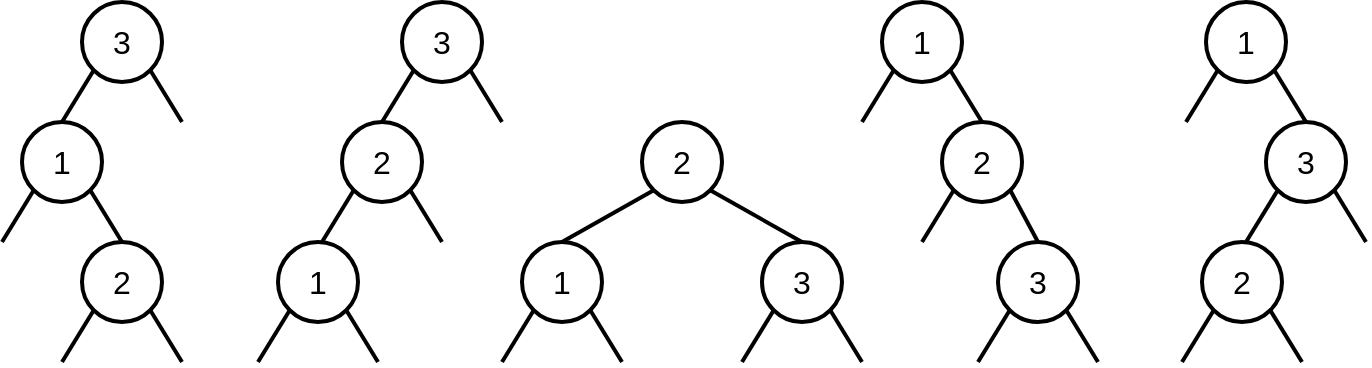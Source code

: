 <mxfile scale="1.5" border="0">
    <diagram id="XZ25W9rnE0sjXCleeGpF" name="Page-1">
        <mxGraphModel dx="2054" dy="541" grid="1" gridSize="10" guides="1" tooltips="1" connect="1" arrows="1" fold="1" page="1" pageScale="1" pageWidth="583" pageHeight="827" math="0" shadow="0">
            <root>
                <mxCell id="0"/>
                <mxCell id="1" parent="0"/>
                <mxCell id="18" style="edgeStyle=none;html=1;exitX=0;exitY=1;exitDx=0;exitDy=0;entryX=0.5;entryY=0;entryDx=0;entryDy=0;endArrow=none;endFill=0;strokeWidth=2;fontSize=16;" edge="1" parent="1" source="20" target="23">
                    <mxGeometry relative="1" as="geometry"/>
                </mxCell>
                <mxCell id="19" style="edgeStyle=none;html=1;exitX=1;exitY=1;exitDx=0;exitDy=0;entryX=0.5;entryY=0;entryDx=0;entryDy=0;endArrow=none;endFill=0;strokeWidth=2;fontSize=16;" edge="1" parent="1" source="20">
                    <mxGeometry relative="1" as="geometry">
                        <mxPoint x="-470" y="100" as="targetPoint"/>
                    </mxGeometry>
                </mxCell>
                <mxCell id="20" value="3" style="ellipse;whiteSpace=wrap;html=1;strokeWidth=2;fontSize=16;" vertex="1" parent="1">
                    <mxGeometry x="-520" y="40" width="40" height="40" as="geometry"/>
                </mxCell>
                <mxCell id="21" style="edgeStyle=none;html=1;exitX=1;exitY=1;exitDx=0;exitDy=0;entryX=0.5;entryY=0;entryDx=0;entryDy=0;endArrow=none;endFill=0;strokeWidth=2;fontSize=16;" edge="1" parent="1" source="23" target="27">
                    <mxGeometry relative="1" as="geometry"/>
                </mxCell>
                <mxCell id="22" style="edgeStyle=none;html=1;exitX=0;exitY=1;exitDx=0;exitDy=0;entryX=0.5;entryY=0;entryDx=0;entryDy=0;endArrow=none;endFill=0;strokeWidth=2;fontSize=16;" edge="1" parent="1" source="23">
                    <mxGeometry relative="1" as="geometry">
                        <mxPoint x="-560" y="160" as="targetPoint"/>
                    </mxGeometry>
                </mxCell>
                <mxCell id="23" value="1" style="ellipse;whiteSpace=wrap;html=1;strokeWidth=2;fontSize=16;" vertex="1" parent="1">
                    <mxGeometry x="-550" y="100" width="40" height="40" as="geometry"/>
                </mxCell>
                <mxCell id="33" style="edgeStyle=none;html=1;exitX=1;exitY=1;exitDx=0;exitDy=0;entryX=0.5;entryY=0;entryDx=0;entryDy=0;endArrow=none;endFill=0;strokeWidth=2;fontSize=16;" edge="1" parent="1" source="27">
                    <mxGeometry relative="1" as="geometry">
                        <mxPoint x="-470" y="220" as="targetPoint"/>
                    </mxGeometry>
                </mxCell>
                <mxCell id="34" style="edgeStyle=none;html=1;exitX=0;exitY=1;exitDx=0;exitDy=0;entryX=0.5;entryY=0;entryDx=0;entryDy=0;endArrow=none;endFill=0;strokeWidth=2;fontSize=16;" edge="1" parent="1" source="27">
                    <mxGeometry relative="1" as="geometry">
                        <mxPoint x="-530" y="220" as="targetPoint"/>
                    </mxGeometry>
                </mxCell>
                <mxCell id="27" value="2" style="ellipse;whiteSpace=wrap;html=1;strokeWidth=2;fontSize=16;" vertex="1" parent="1">
                    <mxGeometry x="-520" y="160" width="40" height="40" as="geometry"/>
                </mxCell>
                <mxCell id="35" style="edgeStyle=none;html=1;exitX=0;exitY=1;exitDx=0;exitDy=0;entryX=0.5;entryY=0;entryDx=0;entryDy=0;endArrow=none;endFill=0;strokeWidth=2;fontSize=16;" edge="1" parent="1" source="37" target="40">
                    <mxGeometry relative="1" as="geometry"/>
                </mxCell>
                <mxCell id="36" style="edgeStyle=none;html=1;exitX=1;exitY=1;exitDx=0;exitDy=0;entryX=0.5;entryY=0;entryDx=0;entryDy=0;endArrow=none;endFill=0;strokeWidth=2;fontSize=16;" edge="1" parent="1" source="37">
                    <mxGeometry relative="1" as="geometry">
                        <mxPoint x="-310" y="100" as="targetPoint"/>
                    </mxGeometry>
                </mxCell>
                <mxCell id="37" value="3" style="ellipse;whiteSpace=wrap;html=1;strokeWidth=2;fontSize=16;" vertex="1" parent="1">
                    <mxGeometry x="-360" y="40" width="40" height="40" as="geometry"/>
                </mxCell>
                <mxCell id="38" style="edgeStyle=none;html=1;exitX=1;exitY=1;exitDx=0;exitDy=0;entryX=0.5;entryY=0;entryDx=0;entryDy=0;endArrow=none;endFill=0;strokeWidth=2;fontSize=16;" edge="1" parent="1" source="40">
                    <mxGeometry relative="1" as="geometry">
                        <mxPoint x="-340" y="160" as="targetPoint"/>
                    </mxGeometry>
                </mxCell>
                <mxCell id="39" style="edgeStyle=none;html=1;exitX=0;exitY=1;exitDx=0;exitDy=0;entryX=0.5;entryY=0;entryDx=0;entryDy=0;endArrow=none;endFill=0;strokeWidth=2;fontSize=16;" edge="1" parent="1" source="40">
                    <mxGeometry relative="1" as="geometry">
                        <mxPoint x="-400" y="160" as="targetPoint"/>
                    </mxGeometry>
                </mxCell>
                <mxCell id="40" value="2" style="ellipse;whiteSpace=wrap;html=1;strokeWidth=2;fontSize=16;" vertex="1" parent="1">
                    <mxGeometry x="-390" y="100" width="40" height="40" as="geometry"/>
                </mxCell>
                <mxCell id="44" style="edgeStyle=none;html=1;exitX=1;exitY=1;exitDx=0;exitDy=0;entryX=0.5;entryY=0;entryDx=0;entryDy=0;endArrow=none;endFill=0;strokeWidth=2;fontSize=16;" edge="1" parent="1" source="46">
                    <mxGeometry relative="1" as="geometry">
                        <mxPoint x="-372" y="220" as="targetPoint"/>
                    </mxGeometry>
                </mxCell>
                <mxCell id="45" style="edgeStyle=none;html=1;exitX=0;exitY=1;exitDx=0;exitDy=0;entryX=0.5;entryY=0;entryDx=0;entryDy=0;endArrow=none;endFill=0;strokeWidth=2;fontSize=16;" edge="1" parent="1" source="46">
                    <mxGeometry relative="1" as="geometry">
                        <mxPoint x="-432" y="220" as="targetPoint"/>
                    </mxGeometry>
                </mxCell>
                <mxCell id="46" value="1" style="ellipse;whiteSpace=wrap;html=1;strokeWidth=2;fontSize=16;" vertex="1" parent="1">
                    <mxGeometry x="-422" y="160" width="40" height="40" as="geometry"/>
                </mxCell>
                <mxCell id="47" style="edgeStyle=none;html=1;exitX=0;exitY=1;exitDx=0;exitDy=0;entryX=0.5;entryY=0;entryDx=0;entryDy=0;endArrow=none;endFill=0;strokeWidth=2;fontSize=16;" edge="1" parent="1" source="49" target="52">
                    <mxGeometry relative="1" as="geometry"/>
                </mxCell>
                <mxCell id="48" style="edgeStyle=none;html=1;exitX=1;exitY=1;exitDx=0;exitDy=0;entryX=0.5;entryY=0;entryDx=0;entryDy=0;endArrow=none;endFill=0;strokeWidth=2;fontSize=16;" edge="1" parent="1" source="49" target="55">
                    <mxGeometry relative="1" as="geometry"/>
                </mxCell>
                <mxCell id="49" value="2" style="ellipse;whiteSpace=wrap;html=1;strokeWidth=2;fontSize=16;" vertex="1" parent="1">
                    <mxGeometry x="-240" y="100" width="40" height="40" as="geometry"/>
                </mxCell>
                <mxCell id="50" style="edgeStyle=none;html=1;exitX=1;exitY=1;exitDx=0;exitDy=0;entryX=0.5;entryY=0;entryDx=0;entryDy=0;endArrow=none;endFill=0;strokeWidth=2;fontSize=16;" edge="1" parent="1" source="52">
                    <mxGeometry relative="1" as="geometry">
                        <mxPoint x="-250" y="220" as="targetPoint"/>
                    </mxGeometry>
                </mxCell>
                <mxCell id="51" style="edgeStyle=none;html=1;exitX=0;exitY=1;exitDx=0;exitDy=0;entryX=0.5;entryY=0;entryDx=0;entryDy=0;endArrow=none;endFill=0;strokeWidth=2;fontSize=16;" edge="1" parent="1" source="52">
                    <mxGeometry relative="1" as="geometry">
                        <mxPoint x="-310" y="220" as="targetPoint"/>
                    </mxGeometry>
                </mxCell>
                <mxCell id="52" value="1" style="ellipse;whiteSpace=wrap;html=1;strokeWidth=2;fontSize=16;" vertex="1" parent="1">
                    <mxGeometry x="-300" y="160" width="40" height="40" as="geometry"/>
                </mxCell>
                <mxCell id="53" style="edgeStyle=none;html=1;exitX=0;exitY=1;exitDx=0;exitDy=0;entryX=0.5;entryY=0;entryDx=0;entryDy=0;endArrow=none;endFill=0;strokeWidth=2;fontSize=16;" edge="1" parent="1" source="55">
                    <mxGeometry relative="1" as="geometry">
                        <mxPoint x="-190" y="220" as="targetPoint"/>
                    </mxGeometry>
                </mxCell>
                <mxCell id="54" style="edgeStyle=none;html=1;exitX=1;exitY=1;exitDx=0;exitDy=0;entryX=0.5;entryY=0;entryDx=0;entryDy=0;endArrow=none;endFill=0;strokeWidth=2;fontSize=16;" edge="1" parent="1" source="55">
                    <mxGeometry relative="1" as="geometry">
                        <mxPoint x="-130" y="220" as="targetPoint"/>
                    </mxGeometry>
                </mxCell>
                <mxCell id="55" value="3" style="ellipse;whiteSpace=wrap;html=1;strokeWidth=2;fontSize=16;" vertex="1" parent="1">
                    <mxGeometry x="-180" y="160" width="40" height="40" as="geometry"/>
                </mxCell>
                <mxCell id="61" style="edgeStyle=none;html=1;exitX=1;exitY=1;exitDx=0;exitDy=0;entryX=1;entryY=1;entryDx=0;entryDy=0;endArrow=none;endFill=0;strokeWidth=2;fontSize=16;" edge="1" parent="1" source="62">
                    <mxGeometry relative="1" as="geometry">
                        <mxPoint x="92" y="100" as="targetPoint"/>
                    </mxGeometry>
                </mxCell>
                <mxCell id="62" value="1" style="ellipse;whiteSpace=wrap;html=1;direction=east;strokeWidth=2;fontSize=16;" vertex="1" parent="1">
                    <mxGeometry x="42" y="40" width="40" height="40" as="geometry"/>
                </mxCell>
                <mxCell id="60" style="edgeStyle=none;html=1;exitX=0;exitY=1;exitDx=0;exitDy=0;entryX=0.5;entryY=0;entryDx=0;entryDy=0;endArrow=none;endFill=0;strokeWidth=2;fontSize=16;" edge="1" parent="1" source="62">
                    <mxGeometry relative="1" as="geometry">
                        <mxPoint x="32" y="100" as="targetPoint"/>
                    </mxGeometry>
                </mxCell>
                <mxCell id="71" style="edgeStyle=none;html=1;exitX=1;exitY=1;exitDx=0;exitDy=0;entryX=1;entryY=1;entryDx=0;entryDy=0;endArrow=none;endFill=0;strokeWidth=2;fontSize=16;" edge="1" parent="1" source="73">
                    <mxGeometry relative="1" as="geometry">
                        <mxPoint x="122" y="160" as="targetPoint"/>
                    </mxGeometry>
                </mxCell>
                <mxCell id="72" style="edgeStyle=none;html=1;exitX=0;exitY=1;exitDx=0;exitDy=0;entryX=0;entryY=1;entryDx=0;entryDy=0;endArrow=none;endFill=0;strokeWidth=2;fontSize=16;" edge="1" parent="1" source="73">
                    <mxGeometry relative="1" as="geometry">
                        <mxPoint x="62" y="160" as="targetPoint"/>
                    </mxGeometry>
                </mxCell>
                <mxCell id="73" value="3" style="ellipse;whiteSpace=wrap;html=1;direction=east;strokeWidth=2;fontSize=16;" vertex="1" parent="1">
                    <mxGeometry x="72" y="100" width="40" height="40" as="geometry"/>
                </mxCell>
                <mxCell id="74" style="edgeStyle=none;html=1;exitX=1;exitY=1;exitDx=0;exitDy=0;entryX=1;entryY=1;entryDx=0;entryDy=0;endArrow=none;endFill=0;strokeWidth=2;fontSize=16;" edge="1" parent="1" source="76">
                    <mxGeometry relative="1" as="geometry">
                        <mxPoint x="90" y="220" as="targetPoint"/>
                    </mxGeometry>
                </mxCell>
                <mxCell id="75" style="edgeStyle=none;html=1;exitX=0;exitY=1;exitDx=0;exitDy=0;entryX=0;entryY=1;entryDx=0;entryDy=0;endArrow=none;endFill=0;strokeWidth=2;fontSize=16;" edge="1" parent="1" source="76">
                    <mxGeometry relative="1" as="geometry">
                        <mxPoint x="30" y="220" as="targetPoint"/>
                    </mxGeometry>
                </mxCell>
                <mxCell id="76" value="2" style="ellipse;whiteSpace=wrap;html=1;direction=east;strokeWidth=2;fontSize=16;" vertex="1" parent="1">
                    <mxGeometry x="40" y="160" width="40" height="40" as="geometry"/>
                </mxCell>
                <mxCell id="86" style="edgeStyle=none;html=1;exitX=1;exitY=1;exitDx=0;exitDy=0;entryX=1;entryY=1;entryDx=0;entryDy=0;endArrow=none;endFill=0;strokeWidth=2;fontSize=16;" edge="1" parent="1" source="87">
                    <mxGeometry relative="1" as="geometry">
                        <mxPoint x="-70" y="100" as="targetPoint"/>
                    </mxGeometry>
                </mxCell>
                <mxCell id="87" value="1" style="ellipse;whiteSpace=wrap;html=1;direction=east;strokeWidth=2;fontSize=16;" vertex="1" parent="1">
                    <mxGeometry x="-120" y="40" width="40" height="40" as="geometry"/>
                </mxCell>
                <mxCell id="88" style="edgeStyle=none;html=1;exitX=0;exitY=1;exitDx=0;exitDy=0;entryX=0.5;entryY=0;entryDx=0;entryDy=0;endArrow=none;endFill=0;strokeWidth=2;fontSize=16;" edge="1" parent="1" source="87">
                    <mxGeometry relative="1" as="geometry">
                        <mxPoint x="-130" y="100" as="targetPoint"/>
                    </mxGeometry>
                </mxCell>
                <mxCell id="89" style="edgeStyle=none;html=1;exitX=1;exitY=1;exitDx=0;exitDy=0;entryX=0.5;entryY=0;entryDx=0;entryDy=0;endArrow=none;endFill=0;strokeWidth=2;fontSize=16;" edge="1" parent="1" source="91" target="94">
                    <mxGeometry relative="1" as="geometry">
                        <mxPoint x="-40" y="160" as="targetPoint"/>
                    </mxGeometry>
                </mxCell>
                <mxCell id="90" style="edgeStyle=none;html=1;exitX=0;exitY=1;exitDx=0;exitDy=0;entryX=0;entryY=1;entryDx=0;entryDy=0;endArrow=none;endFill=0;strokeWidth=2;fontSize=16;" edge="1" parent="1" source="91">
                    <mxGeometry relative="1" as="geometry">
                        <mxPoint x="-100" y="160" as="targetPoint"/>
                    </mxGeometry>
                </mxCell>
                <mxCell id="91" value="2" style="ellipse;whiteSpace=wrap;html=1;direction=east;strokeWidth=2;fontSize=16;" vertex="1" parent="1">
                    <mxGeometry x="-90" y="100" width="40" height="40" as="geometry"/>
                </mxCell>
                <mxCell id="92" style="edgeStyle=none;html=1;exitX=1;exitY=1;exitDx=0;exitDy=0;entryX=1;entryY=1;entryDx=0;entryDy=0;endArrow=none;endFill=0;strokeWidth=2;fontSize=16;" edge="1" parent="1" source="94">
                    <mxGeometry relative="1" as="geometry">
                        <mxPoint x="-12" y="220" as="targetPoint"/>
                    </mxGeometry>
                </mxCell>
                <mxCell id="93" style="edgeStyle=none;html=1;exitX=0;exitY=1;exitDx=0;exitDy=0;entryX=0;entryY=1;entryDx=0;entryDy=0;endArrow=none;endFill=0;strokeWidth=2;fontSize=16;" edge="1" parent="1" source="94">
                    <mxGeometry relative="1" as="geometry">
                        <mxPoint x="-72" y="220" as="targetPoint"/>
                    </mxGeometry>
                </mxCell>
                <mxCell id="94" value="3" style="ellipse;whiteSpace=wrap;html=1;direction=east;strokeWidth=2;fontSize=16;" vertex="1" parent="1">
                    <mxGeometry x="-62" y="160" width="40" height="40" as="geometry"/>
                </mxCell>
            </root>
        </mxGraphModel>
    </diagram>
</mxfile>